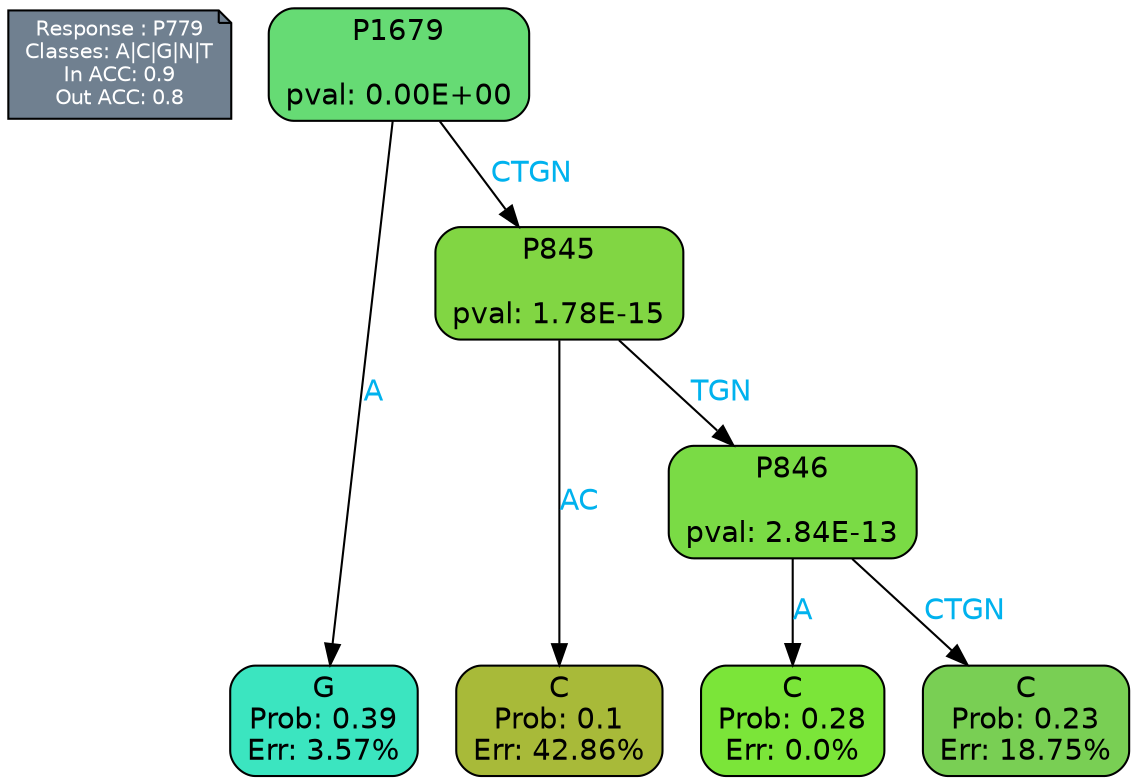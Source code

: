 digraph Tree {
node [shape=box, style="filled, rounded", color="black", fontname=helvetica] ;
graph [ranksep=equally, splines=polylines, bgcolor=transparent, dpi=600] ;
edge [fontname=helvetica] ;
LEGEND [label="Response : P779
Classes: A|C|G|N|T
In ACC: 0.9
Out ACC: 0.8
",shape=note,align=left,style=filled,fillcolor="slategray",fontcolor="white",fontsize=10];1 [label="P1679

pval: 0.00E+00", fillcolor="#66db74"] ;
2 [label="G
Prob: 0.39
Err: 3.57%", fillcolor="#3be5c0"] ;
3 [label="P845

pval: 1.78E-15", fillcolor="#81d643"] ;
4 [label="C
Prob: 0.1
Err: 42.86%", fillcolor="#a8ba39"] ;
5 [label="P846

pval: 2.84E-13", fillcolor="#7adb45"] ;
6 [label="C
Prob: 0.28
Err: 0.0%", fillcolor="#7be539"] ;
7 [label="C
Prob: 0.23
Err: 18.75%", fillcolor="#79cf54"] ;
1 -> 2 [label="A",fontcolor=deepskyblue2] ;
1 -> 3 [label="CTGN",fontcolor=deepskyblue2] ;
3 -> 4 [label="AC",fontcolor=deepskyblue2] ;
3 -> 5 [label="TGN",fontcolor=deepskyblue2] ;
5 -> 6 [label="A",fontcolor=deepskyblue2] ;
5 -> 7 [label="CTGN",fontcolor=deepskyblue2] ;
{rank = same; 2;4;6;7;}{rank = same; LEGEND;1;}}